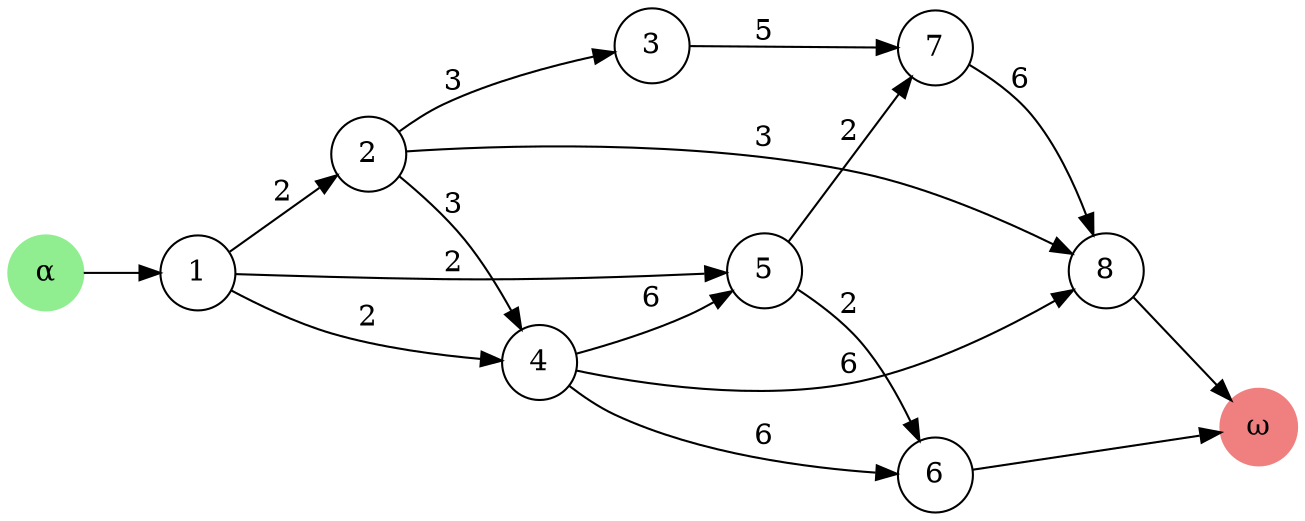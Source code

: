 // Graphe de contraintes
digraph {
	rankdir=LR
	1 [label=1 shape=circle]
	2 [label=2 shape=circle]
	3 [label=3 shape=circle]
	4 [label=4 shape=circle]
	5 [label=5 shape=circle]
	6 [label=6 shape=circle]
	7 [label=7 shape=circle]
	8 [label=8 shape=circle]
	1 -> 2 [label=2]
	2 -> 3 [label=3]
	1 -> 4 [label=2]
	2 -> 4 [label=3]
	1 -> 5 [label=2]
	4 -> 5 [label=6]
	4 -> 6 [label=6]
	5 -> 6 [label=2]
	3 -> 7 [label=5]
	5 -> 7 [label=2]
	2 -> 8 [label=3]
	4 -> 8 [label=6]
	7 -> 8 [label=6]
	Alpha [label="α" color=lightgreen shape=circle style=filled]
	Alpha -> 1 [label=""]
	Omega [label="ω" color=lightcoral shape=circle style=filled]
	6 -> Omega [label=""]
	8 -> Omega [label=""]
}
